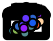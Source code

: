<?xml version="1.0"?>
<!DOCTYPE ipe SYSTEM "ipe.dtd">
<ipe version="70218">
<ipestyle name="alpha-values">
<opacity name="255" value="1"/>
</ipestyle>
<ipestyle name="paper-size">
<layout paper="1000 1000" origin="0 0" frame="1000 1000"/>
</ipestyle>
<ipestyle name="marks">
<symbol name="mark/disk(sx)" transformations="translations">
<path fill="sym-stroke">
0.6 0 0 0.6 0 0 e
</path>
</symbol>
<symbol name="mark/fdisk(sfx)" transformations="translations">
<group>
<path fill="sym-fill">
0.5 0 0 0.5 0 0 e
</path>
<path fill="sym-stroke" fillrule="eofill">
0.6 0 0 0.6 0 0 e
0.4 0 0 0.4 0 0 e
</path>
</group>
</symbol>
</ipestyle>
<page>
<layer name="alpha"/>
<path layer="alpha" stroke="0" pen="3" opacity="255" stroke-opacity="opaque">
-1.70619 1.91237 m
12.2938 1.91237 l
12.2938 9.35567 l
-1.70619 9.35567 l
-1.70619 1.91237 l
h
</path>
<path stroke="0" pen="3" opacity="255" stroke-opacity="opaque">
5.22111 12.3557 m
5.22111 12.8557 l
</path>
<path stroke="0" pen="3" opacity="255" stroke-opacity="opaque">
5.22111 12.3557 m
5.22111 12.8557 l
</path>
<path stroke="0" pen="3" opacity="255" stroke-opacity="opaque">
5.22111 12.3557 m
5.22111 12.8557 l
</path>
<path stroke="0" pen="3" opacity="255" stroke-opacity="opaque">
3.62715 9.65567 m
3.40493 9.65567 l
</path>
<path stroke="0" pen="3" opacity="255" stroke-opacity="opaque">
3.62715 9.35567 m
3.62715 9.65567 l
</path>
<path stroke="0" pen="3" opacity="255" stroke-opacity="opaque">
3.40493 9.35567 m
3.40493 9.65567 l
</path>
<path stroke="0" pen="3" opacity="255" stroke-opacity="opaque">
5.22111 12.3557 m
5.22111 12.8557 l
</path>
<path stroke="0" pen="3" opacity="255" stroke-opacity="opaque">
3.84937 9.95567 m
3.51604 9.95567 l
</path>
<path stroke="0" pen="3" opacity="255" stroke-opacity="opaque">
3.84937 9.35567 m
3.84937 9.95567 l
</path>
<path stroke="0" pen="3" opacity="255" stroke-opacity="opaque">
3.51604 9.65567 m
3.51604 9.95567 l
</path>
<path stroke="0" pen="3" opacity="255" stroke-opacity="opaque">
5.22111 12.3557 m
5.22111 12.8557 l
</path>
<path stroke="0" pen="3" opacity="255" stroke-opacity="opaque">
5.22111 12.3557 m
5.22111 12.8557 l
</path>
<path stroke="0" pen="3" opacity="255" stroke-opacity="opaque">
5.22111 12.3557 m
5.22111 12.8557 l
</path>
<path stroke="0" pen="3" opacity="255" stroke-opacity="opaque">
3.1827 9.65567 m
2.96048 9.65567 l
</path>
<path stroke="0" pen="3" opacity="255" stroke-opacity="opaque">
3.1827 9.35567 m
3.1827 9.65567 l
</path>
<path stroke="0" pen="3" opacity="255" stroke-opacity="opaque">
2.96048 9.35567 m
2.96048 9.65567 l
</path>
<path stroke="0" pen="3" opacity="255" stroke-opacity="opaque">
5.22111 12.3557 m
5.22111 12.8557 l
</path>
<path stroke="0" pen="3" opacity="255" stroke-opacity="opaque">
5.22111 12.3557 m
5.22111 12.8557 l
</path>
<path stroke="0" pen="3" opacity="255" stroke-opacity="opaque">
5.22111 12.3557 m
5.22111 12.8557 l
</path>
<path stroke="0" pen="3" opacity="255" stroke-opacity="opaque">
2.51604 9.65567 m
2.73826 9.65567 l
</path>
<path stroke="0" pen="3" opacity="255" stroke-opacity="opaque">
2.51604 9.35567 m
2.51604 9.65567 l
</path>
<path stroke="0" pen="3" opacity="255" stroke-opacity="opaque">
2.73826 9.35567 m
2.73826 9.65567 l
</path>
<path stroke="0" pen="3" opacity="255" stroke-opacity="opaque">
5.22111 12.3557 m
5.22111 12.8557 l
</path>
<path stroke="0" pen="3" opacity="255" stroke-opacity="opaque">
3.07159 9.95567 m
2.62715 9.95567 l
</path>
<path stroke="0" pen="3" opacity="255" stroke-opacity="opaque">
3.07159 9.65567 m
3.07159 9.95567 l
</path>
<path stroke="0" pen="3" opacity="255" stroke-opacity="opaque">
2.62715 9.65567 m
2.62715 9.95567 l
</path>
<path stroke="0" pen="3" opacity="255" stroke-opacity="opaque">
5.22111 12.3557 m
5.22111 12.8557 l
</path>
<path stroke="0" pen="3" opacity="255" stroke-opacity="opaque">
5.22111 12.3557 m
5.22111 12.8557 l
</path>
<path stroke="0" pen="3" opacity="255" stroke-opacity="opaque">
5.22111 12.3557 m
5.22111 12.8557 l
</path>
<path stroke="0" pen="3" opacity="255" stroke-opacity="opaque">
2.07159 9.65567 m
2.29381 9.65567 l
</path>
<path stroke="0" pen="3" opacity="255" stroke-opacity="opaque">
2.07159 9.35567 m
2.07159 9.65567 l
</path>
<path stroke="0" pen="3" opacity="255" stroke-opacity="opaque">
2.29381 9.35567 m
2.29381 9.65567 l
</path>
<path stroke="0" pen="3" opacity="255" stroke-opacity="opaque">
5.22111 12.3557 m
5.22111 12.8557 l
</path>
<path stroke="0" pen="3" opacity="255" stroke-opacity="opaque">
5.22111 12.3557 m
5.22111 12.8557 l
</path>
<path stroke="0" pen="3" opacity="255" stroke-opacity="opaque">
5.22111 12.3557 m
5.22111 12.8557 l
</path>
<path stroke="0" pen="3" opacity="255" stroke-opacity="opaque">
5.22111 12.3557 m
5.22111 12.8557 l
</path>
<path stroke="0" pen="3" opacity="255" stroke-opacity="opaque">
5.22111 12.3557 m
5.22111 12.8557 l
</path>
<path stroke="0" pen="3" opacity="255" stroke-opacity="opaque">
5.22111 12.3557 m
5.22111 12.8557 l
</path>
<path stroke="0" pen="3" opacity="255" stroke-opacity="opaque">
5.22111 12.3557 m
5.22111 12.8557 l
</path>
<path stroke="0" pen="3" opacity="255" stroke-opacity="opaque">
1.40493 9.65567 m
1.62715 9.65567 l
</path>
<path stroke="0" pen="3" opacity="255" stroke-opacity="opaque">
1.40493 9.35567 m
1.40493 9.65567 l
</path>
<path stroke="0" pen="3" opacity="255" stroke-opacity="opaque">
1.62715 9.35567 m
1.62715 9.65567 l
</path>
<path stroke="0" pen="3" opacity="255" stroke-opacity="opaque">
5.22111 12.3557 m
5.22111 12.8557 l
</path>
<path stroke="0" pen="3" opacity="255" stroke-opacity="opaque">
1.1827 9.95567 m
1.51604 9.95567 l
</path>
<path stroke="0" pen="3" opacity="255" stroke-opacity="opaque">
1.1827 9.35567 m
1.1827 9.95567 l
</path>
<path stroke="0" pen="3" opacity="255" stroke-opacity="opaque">
1.51604 9.65567 m
1.51604 9.95567 l
</path>
<path stroke="0" pen="3" opacity="255" stroke-opacity="opaque">
5.22111 12.3557 m
5.22111 12.8557 l
</path>
<path stroke="0" pen="3" opacity="255" stroke-opacity="opaque">
1.84937 10.2557 m
1.34937 10.2557 l
</path>
<path stroke="0" pen="3" opacity="255" stroke-opacity="opaque">
1.84937 9.35567 m
1.84937 10.2557 l
</path>
<path stroke="0" pen="3" opacity="255" stroke-opacity="opaque">
1.34937 9.95567 m
1.34937 10.2557 l
</path>
<path stroke="0" pen="3" opacity="255" stroke-opacity="opaque">
5.22111 12.3557 m
5.22111 12.8557 l
</path>
<path stroke="0" pen="3" opacity="255" stroke-opacity="opaque">
0.960481 10.5557 m
1.59937 10.5557 l
</path>
<path stroke="0" pen="3" opacity="255" stroke-opacity="opaque">
0.960481 9.35567 m
0.960481 10.5557 l
</path>
<path stroke="0" pen="3" opacity="255" stroke-opacity="opaque">
1.59937 10.2557 m
1.59937 10.5557 l
</path>
<path stroke="0" pen="3" opacity="255" stroke-opacity="opaque">
5.22111 12.3557 m
5.22111 12.8557 l
</path>
<path stroke="0" pen="3" opacity="255" stroke-opacity="opaque">
0.738259 10.8557 m
1.27993 10.8557 l
</path>
<path stroke="0" pen="3" opacity="255" stroke-opacity="opaque">
0.738259 9.35567 m
0.738259 10.8557 l
</path>
<path stroke="0" pen="3" opacity="255" stroke-opacity="opaque">
1.27993 10.5557 m
1.27993 10.8557 l
</path>
<path stroke="0" pen="3" opacity="255" stroke-opacity="opaque">
5.22111 12.3557 m
5.22111 12.8557 l
</path>
<path stroke="0" pen="3" opacity="255" stroke-opacity="opaque">
2.1827 11.1557 m
1.00909 11.1557 l
</path>
<path stroke="0" pen="3" opacity="255" stroke-opacity="opaque">
2.1827 9.65567 m
2.1827 11.1557 l
</path>
<path stroke="0" pen="3" opacity="255" stroke-opacity="opaque">
1.00909 10.8557 m
1.00909 11.1557 l
</path>
<path stroke="0" pen="3" opacity="255" stroke-opacity="opaque">
5.22111 12.3557 m
5.22111 12.8557 l
</path>
<path stroke="0" pen="3" opacity="255" stroke-opacity="opaque">
2.84937 11.4557 m
1.5959 11.4557 l
</path>
<path stroke="0" pen="3" opacity="255" stroke-opacity="opaque">
2.84937 9.95567 m
2.84937 11.4557 l
</path>
<path stroke="0" pen="3" opacity="255" stroke-opacity="opaque">
1.5959 11.1557 m
1.5959 11.4557 l
</path>
<path stroke="0" pen="3" opacity="255" stroke-opacity="opaque">
5.22111 12.3557 m
5.22111 12.8557 l
</path>
<path stroke="0" pen="3" opacity="255" stroke-opacity="opaque">
3.6827 11.7557 m
2.22263 11.7557 l
</path>
<path stroke="0" pen="3" opacity="255" stroke-opacity="opaque">
3.6827 9.95567 m
3.6827 11.7557 l
</path>
<path stroke="0" pen="3" opacity="255" stroke-opacity="opaque">
2.22263 11.4557 m
2.22263 11.7557 l
</path>
<path stroke="0" pen="3" opacity="255" stroke-opacity="opaque">
5.22111 12.3557 m
5.22111 12.8557 l
</path>
<path stroke="0" pen="3" opacity="255" stroke-opacity="opaque">
5.22111 12.3557 m
5.22111 12.8557 l
</path>
<path stroke="0" pen="3" opacity="255" stroke-opacity="opaque">
5.22111 12.3557 m
5.22111 12.8557 l
</path>
<path stroke="0" pen="3" opacity="255" stroke-opacity="opaque">
5.22111 12.3557 m
5.22111 12.8557 l
</path>
<path stroke="0" pen="3" opacity="255" stroke-opacity="opaque">
5.22111 12.3557 m
5.22111 12.8557 l
</path>
<path stroke="0" pen="3" opacity="255" stroke-opacity="opaque">
5.22111 12.3557 m
5.22111 12.8557 l
</path>
<path stroke="0" pen="3" opacity="255" stroke-opacity="opaque">
-1.48396 9.65567 m
-1.26174 9.65567 l
</path>
<path stroke="0" pen="3" opacity="255" stroke-opacity="opaque">
-1.48396 9.35567 m
-1.48396 9.65567 l
</path>
<path stroke="0" pen="3" opacity="255" stroke-opacity="opaque">
-1.26174 9.35567 m
-1.26174 9.65567 l
</path>
<path stroke="0" pen="3" opacity="255" stroke-opacity="opaque">
5.22111 12.3557 m
5.22111 12.8557 l
</path>
<path stroke="0" pen="3" opacity="255" stroke-opacity="opaque">
-1.03952 9.95567 m
-1.37285 9.95567 l
</path>
<path stroke="0" pen="3" opacity="255" stroke-opacity="opaque">
-1.03952 9.35567 m
-1.03952 9.95567 l
</path>
<path stroke="0" pen="3" opacity="255" stroke-opacity="opaque">
-1.37285 9.65567 m
-1.37285 9.95567 l
</path>
<path stroke="0" pen="3" opacity="255" stroke-opacity="opaque">
5.22111 12.3557 m
5.22111 12.8557 l
</path>
<path stroke="0" pen="3" opacity="255" stroke-opacity="opaque">
-1.70619 10.2557 m
-1.20619 10.2557 l
</path>
<path stroke="0" pen="3" opacity="255" stroke-opacity="opaque">
-1.70619 9.35567 m
-1.70619 10.2557 l
</path>
<path stroke="0" pen="3" opacity="255" stroke-opacity="opaque">
-1.20619 9.95567 m
-1.20619 10.2557 l
</path>
<path stroke="0" pen="3" opacity="255" stroke-opacity="opaque">
5.22111 12.3557 m
5.22111 12.8557 l
</path>
<path stroke="0" pen="3" opacity="255" stroke-opacity="opaque">
5.22111 12.3557 m
5.22111 12.8557 l
</path>
<path stroke="0" pen="3" opacity="255" stroke-opacity="opaque">
5.22111 12.3557 m
5.22111 12.8557 l
</path>
<path stroke="0" pen="3" opacity="255" stroke-opacity="opaque">
-0.817297 9.65567 m
-0.595074 9.65567 l
</path>
<path stroke="0" pen="3" opacity="255" stroke-opacity="opaque">
-0.817297 9.35567 m
-0.817297 9.65567 l
</path>
<path stroke="0" pen="3" opacity="255" stroke-opacity="opaque">
-0.595074 9.35567 m
-0.595074 9.65567 l
</path>
<path stroke="0" pen="3" opacity="255" stroke-opacity="opaque">
5.22111 12.3557 m
5.22111 12.8557 l
</path>
<path stroke="0" pen="3" opacity="255" stroke-opacity="opaque">
5.22111 12.3557 m
5.22111 12.8557 l
</path>
<path stroke="0" pen="3" opacity="255" stroke-opacity="opaque">
5.22111 12.3557 m
5.22111 12.8557 l
</path>
<path stroke="0" pen="3" opacity="255" stroke-opacity="opaque">
0.0715922 9.65567 m
0.293814 9.65567 l
</path>
<path stroke="0" pen="3" opacity="255" stroke-opacity="opaque">
0.0715922 9.35567 m
0.0715922 9.65567 l
</path>
<path stroke="0" pen="3" opacity="255" stroke-opacity="opaque">
0.293814 9.35567 m
0.293814 9.65567 l
</path>
<path stroke="0" pen="3" opacity="255" stroke-opacity="opaque">
5.22111 12.3557 m
5.22111 12.8557 l
</path>
<path stroke="0" pen="3" opacity="255" stroke-opacity="opaque">
5.22111 12.3557 m
5.22111 12.8557 l
</path>
<path stroke="0" pen="3" opacity="255" stroke-opacity="opaque">
5.22111 12.3557 m
5.22111 12.8557 l
</path>
<path stroke="0" pen="3" opacity="255" stroke-opacity="opaque">
-0.372852 9.65567 m
-0.15063 9.65567 l
</path>
<path stroke="0" pen="3" opacity="255" stroke-opacity="opaque">
-0.372852 9.35567 m
-0.372852 9.65567 l
</path>
<path stroke="0" pen="3" opacity="255" stroke-opacity="opaque">
-0.15063 9.35567 m
-0.15063 9.65567 l
</path>
<path stroke="0" pen="3" opacity="255" stroke-opacity="opaque">
5.22111 12.3557 m
5.22111 12.8557 l
</path>
<path stroke="0" pen="3" opacity="255" stroke-opacity="opaque">
0.182703 9.95567 m
-0.261741 9.95567 l
</path>
<path stroke="0" pen="3" opacity="255" stroke-opacity="opaque">
0.182703 9.65567 m
0.182703 9.95567 l
</path>
<path stroke="0" pen="3" opacity="255" stroke-opacity="opaque">
-0.261741 9.65567 m
-0.261741 9.95567 l
</path>
<path stroke="0" pen="3" opacity="255" stroke-opacity="opaque">
5.22111 12.3557 m
5.22111 12.8557 l
</path>
<path stroke="0" pen="3" opacity="255" stroke-opacity="opaque">
-0.706186 10.2557 m
-0.0395189 10.2557 l
</path>
<path stroke="0" pen="3" opacity="255" stroke-opacity="opaque">
-0.706186 9.65567 m
-0.706186 10.2557 l
</path>
<path stroke="0" pen="3" opacity="255" stroke-opacity="opaque">
-0.0395189 9.95567 m
-0.0395189 10.2557 l
</path>
<path stroke="0" pen="3" opacity="255" stroke-opacity="opaque">
5.22111 12.3557 m
5.22111 12.8557 l
</path>
<path stroke="0" pen="3" opacity="255" stroke-opacity="opaque">
-1.45619 10.5557 m
-0.372852 10.5557 l
</path>
<path stroke="0" pen="3" opacity="255" stroke-opacity="opaque">
-1.45619 10.2557 m
-1.45619 10.5557 l
</path>
<path stroke="0" pen="3" opacity="255" stroke-opacity="opaque">
-0.372852 10.2557 m
-0.372852 10.5557 l
</path>
<path stroke="0" pen="3" opacity="255" stroke-opacity="opaque">
5.22111 12.3557 m
5.22111 12.8557 l
</path>
<path stroke="0" pen="3" opacity="255" stroke-opacity="opaque">
0.516037 10.8557 m
-0.914519 10.8557 l
</path>
<path stroke="0" pen="3" opacity="255" stroke-opacity="opaque">
0.516037 9.35567 m
0.516037 10.8557 l
</path>
<path stroke="0" pen="3" opacity="255" stroke-opacity="opaque">
-0.914519 10.5557 m
-0.914519 10.8557 l
</path>
<path stroke="0" pen="3" opacity="255" stroke-opacity="opaque">
5.22111 12.3557 m
5.22111 12.8557 l
</path>
<path stroke="0" pen="3" opacity="255" stroke-opacity="opaque">
2.95267 12.0557 m
-0.199241 12.0557 l
</path>
<path stroke="0" pen="3" opacity="255" stroke-opacity="opaque">
2.95267 11.7557 m
2.95267 12.0557 l
</path>
<path stroke="0" pen="3" opacity="255" stroke-opacity="opaque">
-0.199241 10.8557 m
-0.199241 12.0557 l
</path>
<path stroke="0" pen="3" opacity="255" stroke-opacity="opaque">
5.22111 12.3557 m
5.22111 12.8557 l
</path>
<path stroke="0" pen="3" opacity="255" stroke-opacity="opaque">
5.22111 12.3557 m
5.22111 12.8557 l
</path>
<path stroke="0" pen="3" opacity="255" stroke-opacity="opaque">
5.22111 12.3557 m
5.22111 12.8557 l
</path>
<path stroke="0" pen="3" opacity="255" stroke-opacity="opaque">
10.2938 9.65567 m
10.516 9.65567 l
</path>
<path stroke="0" pen="3" opacity="255" stroke-opacity="opaque">
10.2938 9.35567 m
10.2938 9.65567 l
</path>
<path stroke="0" pen="3" opacity="255" stroke-opacity="opaque">
10.516 9.35567 m
10.516 9.65567 l
</path>
<path stroke="0" pen="3" opacity="255" stroke-opacity="opaque">
5.22111 12.3557 m
5.22111 12.8557 l
</path>
<path stroke="0" pen="3" opacity="255" stroke-opacity="opaque">
5.22111 12.3557 m
5.22111 12.8557 l
</path>
<path stroke="0" pen="3" opacity="255" stroke-opacity="opaque">
10.4049 9.95567 m
10.0716 9.95567 l
</path>
<path stroke="0" pen="3" opacity="255" stroke-opacity="opaque">
10.4049 9.65567 m
10.4049 9.95567 l
</path>
<path stroke="0" pen="3" opacity="255" stroke-opacity="opaque">
10.0716 9.35567 m
10.0716 9.95567 l
</path>
<path stroke="0" pen="3" opacity="255" stroke-opacity="opaque">
5.22111 12.3557 m
5.22111 12.8557 l
</path>
<path stroke="0" pen="3" opacity="255" stroke-opacity="opaque">
5.22111 12.3557 m
5.22111 12.8557 l
</path>
<path stroke="0" pen="3" opacity="255" stroke-opacity="opaque">
10.2383 10.2557 m
10.7383 10.2557 l
</path>
<path stroke="0" pen="3" opacity="255" stroke-opacity="opaque">
10.2383 9.95567 m
10.2383 10.2557 l
</path>
<path stroke="0" pen="3" opacity="255" stroke-opacity="opaque">
10.7383 9.35567 m
10.7383 10.2557 l
</path>
<path stroke="0" pen="3" opacity="255" stroke-opacity="opaque">
5.22111 12.3557 m
5.22111 12.8557 l
</path>
<path stroke="0" pen="3" opacity="255" stroke-opacity="opaque">
5.22111 12.3557 m
5.22111 12.8557 l
</path>
<path stroke="0" pen="3" opacity="255" stroke-opacity="opaque">
5.22111 12.3557 m
5.22111 12.8557 l
</path>
<path stroke="0" pen="3" opacity="255" stroke-opacity="opaque">
9.84937 9.65567 m
9.62715 9.65567 l
</path>
<path stroke="0" pen="3" opacity="255" stroke-opacity="opaque">
9.84937 9.35567 m
9.84937 9.65567 l
</path>
<path stroke="0" pen="3" opacity="255" stroke-opacity="opaque">
9.62715 9.35567 m
9.62715 9.65567 l
</path>
<path stroke="0" pen="3" opacity="255" stroke-opacity="opaque">
5.22111 12.3557 m
5.22111 12.8557 l
</path>
<path stroke="0" pen="3" opacity="255" stroke-opacity="opaque">
10.4883 10.5557 m
9.73826 10.5557 l
</path>
<path stroke="0" pen="3" opacity="255" stroke-opacity="opaque">
10.4883 10.2557 m
10.4883 10.5557 l
</path>
<path stroke="0" pen="3" opacity="255" stroke-opacity="opaque">
9.73826 9.65567 m
9.73826 10.5557 l
</path>
<path stroke="0" pen="3" opacity="255" stroke-opacity="opaque">
5.22111 12.3557 m
5.22111 12.8557 l
</path>
<path stroke="0" pen="3" opacity="255" stroke-opacity="opaque">
5.22111 12.3557 m
5.22111 12.8557 l
</path>
<path stroke="0" pen="3" opacity="255" stroke-opacity="opaque">
10.1133 10.8557 m
10.9605 10.8557 l
</path>
<path stroke="0" pen="3" opacity="255" stroke-opacity="opaque">
10.1133 10.5557 m
10.1133 10.8557 l
</path>
<path stroke="0" pen="3" opacity="255" stroke-opacity="opaque">
10.9605 9.35567 m
10.9605 10.8557 l
</path>
<path stroke="0" pen="3" opacity="255" stroke-opacity="opaque">
5.22111 12.3557 m
5.22111 12.8557 l
</path>
<path stroke="0" pen="3" opacity="255" stroke-opacity="opaque">
5.22111 12.3557 m
5.22111 12.8557 l
</path>
<path stroke="0" pen="3" opacity="255" stroke-opacity="opaque">
5.22111 12.3557 m
5.22111 12.8557 l
</path>
<path stroke="0" pen="3" opacity="255" stroke-opacity="opaque">
5.22111 12.3557 m
5.22111 12.8557 l
</path>
<path stroke="0" pen="3" opacity="255" stroke-opacity="opaque">
5.22111 12.3557 m
5.22111 12.8557 l
</path>
<path stroke="0" pen="3" opacity="255" stroke-opacity="opaque">
11.8494 9.65567 m
11.6271 9.65567 l
</path>
<path stroke="0" pen="3" opacity="255" stroke-opacity="opaque">
11.8494 9.35567 m
11.8494 9.65567 l
</path>
<path stroke="0" pen="3" opacity="255" stroke-opacity="opaque">
11.6271 9.35567 m
11.6271 9.65567 l
</path>
<path stroke="0" pen="3" opacity="255" stroke-opacity="opaque">
5.22111 12.3557 m
5.22111 12.8557 l
</path>
<path stroke="0" pen="3" opacity="255" stroke-opacity="opaque">
5.22111 12.3557 m
5.22111 12.8557 l
</path>
<path stroke="0" pen="3" opacity="255" stroke-opacity="opaque">
5.22111 12.3557 m
5.22111 12.8557 l
</path>
<path stroke="0" pen="3" opacity="255" stroke-opacity="opaque">
12.0716 9.65567 m
12.2938 9.65567 l
</path>
<path stroke="0" pen="3" opacity="255" stroke-opacity="opaque">
12.0716 9.35567 m
12.0716 9.65567 l
</path>
<path stroke="0" pen="3" opacity="255" stroke-opacity="opaque">
12.2938 9.35567 m
12.2938 9.65567 l
</path>
<path stroke="0" pen="3" opacity="255" stroke-opacity="opaque">
5.22111 12.3557 m
5.22111 12.8557 l
</path>
<path stroke="0" pen="3" opacity="255" stroke-opacity="opaque">
11.7383 9.95567 m
12.1827 9.95567 l
</path>
<path stroke="0" pen="3" opacity="255" stroke-opacity="opaque">
11.7383 9.65567 m
11.7383 9.95567 l
</path>
<path stroke="0" pen="3" opacity="255" stroke-opacity="opaque">
12.1827 9.65567 m
12.1827 9.95567 l
</path>
<path stroke="0" pen="3" opacity="255" stroke-opacity="opaque">
5.22111 12.3557 m
5.22111 12.8557 l
</path>
<path stroke="0" pen="3" opacity="255" stroke-opacity="opaque">
11.4049 10.2557 m
11.9605 10.2557 l
</path>
<path stroke="0" pen="3" opacity="255" stroke-opacity="opaque">
11.4049 9.35567 m
11.4049 10.2557 l
</path>
<path stroke="0" pen="3" opacity="255" stroke-opacity="opaque">
11.9605 9.95567 m
11.9605 10.2557 l
</path>
<path stroke="0" pen="3" opacity="255" stroke-opacity="opaque">
5.22111 12.3557 m
5.22111 12.8557 l
</path>
<path stroke="0" pen="3" opacity="255" stroke-opacity="opaque">
11.1827 10.5557 m
11.6827 10.5557 l
</path>
<path stroke="0" pen="3" opacity="255" stroke-opacity="opaque">
11.1827 9.35567 m
11.1827 10.5557 l
</path>
<path stroke="0" pen="3" opacity="255" stroke-opacity="opaque">
11.6827 10.2557 m
11.6827 10.5557 l
</path>
<path stroke="0" pen="3" opacity="255" stroke-opacity="opaque">
5.22111 12.3557 m
5.22111 12.8557 l
</path>
<path stroke="0" pen="3" opacity="255" stroke-opacity="opaque">
10.5369 11.1557 m
11.4327 11.1557 l
</path>
<path stroke="0" pen="3" opacity="255" stroke-opacity="opaque">
10.5369 10.8557 m
10.5369 11.1557 l
</path>
<path stroke="0" pen="3" opacity="255" stroke-opacity="opaque">
11.4327 10.5557 m
11.4327 11.1557 l
</path>
<path stroke="0" pen="3" opacity="255" stroke-opacity="opaque">
5.22111 12.3557 m
5.22111 12.8557 l
</path>
<path stroke="0" pen="3" opacity="255" stroke-opacity="opaque">
5.22111 12.3557 m
5.22111 12.8557 l
</path>
<path stroke="0" pen="3" opacity="255" stroke-opacity="opaque">
5.22111 12.3557 m
5.22111 12.8557 l
</path>
<path stroke="0" pen="3" opacity="255" stroke-opacity="opaque">
4.51604 9.65567 m
4.73826 9.65567 l
</path>
<path stroke="0" pen="3" opacity="255" stroke-opacity="opaque">
4.51604 9.35567 m
4.51604 9.65567 l
</path>
<path stroke="0" pen="3" opacity="255" stroke-opacity="opaque">
4.73826 9.35567 m
4.73826 9.65567 l
</path>
<path stroke="0" pen="3" opacity="255" stroke-opacity="opaque">
5.22111 12.3557 m
5.22111 12.8557 l
</path>
<path stroke="0" pen="3" opacity="255" stroke-opacity="opaque">
5.22111 12.3557 m
5.22111 12.8557 l
</path>
<path stroke="0" pen="3" opacity="255" stroke-opacity="opaque">
5.22111 12.3557 m
5.22111 12.8557 l
</path>
<path stroke="0" pen="3" opacity="255" stroke-opacity="opaque">
4.07159 9.65567 m
4.29381 9.65567 l
</path>
<path stroke="0" pen="3" opacity="255" stroke-opacity="opaque">
4.07159 9.35567 m
4.07159 9.65567 l
</path>
<path stroke="0" pen="3" opacity="255" stroke-opacity="opaque">
4.29381 9.35567 m
4.29381 9.65567 l
</path>
<path stroke="0" pen="3" opacity="255" stroke-opacity="opaque">
5.22111 12.3557 m
5.22111 12.8557 l
</path>
<path stroke="0" pen="3" opacity="255" stroke-opacity="opaque">
4.62715 9.95567 m
4.1827 9.95567 l
</path>
<path stroke="0" pen="3" opacity="255" stroke-opacity="opaque">
4.62715 9.65567 m
4.62715 9.95567 l
</path>
<path stroke="0" pen="3" opacity="255" stroke-opacity="opaque">
4.1827 9.65567 m
4.1827 9.95567 l
</path>
<path stroke="0" pen="3" opacity="255" stroke-opacity="opaque">
5.22111 12.3557 m
5.22111 12.8557 l
</path>
<path stroke="0" pen="3" opacity="255" stroke-opacity="opaque">
5.22111 12.3557 m
5.22111 12.8557 l
</path>
<path stroke="0" pen="3" opacity="255" stroke-opacity="opaque">
5.22111 12.3557 m
5.22111 12.8557 l
</path>
<path stroke="0" pen="3" opacity="255" stroke-opacity="opaque">
5.22111 12.3557 m
5.22111 12.8557 l
</path>
<path stroke="0" pen="3" opacity="255" stroke-opacity="opaque">
5.40493 9.65567 m
5.62715 9.65567 l
</path>
<path stroke="0" pen="3" opacity="255" stroke-opacity="opaque">
5.40493 9.35567 m
5.40493 9.65567 l
</path>
<path stroke="0" pen="3" opacity="255" stroke-opacity="opaque">
5.62715 9.35567 m
5.62715 9.65567 l
</path>
<path stroke="0" pen="3" opacity="255" stroke-opacity="opaque">
5.22111 12.3557 m
5.22111 12.8557 l
</path>
<path stroke="0" pen="3" opacity="255" stroke-opacity="opaque">
5.1827 9.95567 m
5.51604 9.95567 l
</path>
<path stroke="0" pen="3" opacity="255" stroke-opacity="opaque">
5.1827 9.35567 m
5.1827 9.95567 l
</path>
<path stroke="0" pen="3" opacity="255" stroke-opacity="opaque">
5.51604 9.65567 m
5.51604 9.95567 l
</path>
<path stroke="0" pen="3" opacity="255" stroke-opacity="opaque">
5.22111 12.3557 m
5.22111 12.8557 l
</path>
<path stroke="0" pen="3" opacity="255" stroke-opacity="opaque">
5.22111 12.3557 m
5.22111 12.8557 l
</path>
<path stroke="0" pen="3" opacity="255" stroke-opacity="opaque">
5.34937 10.2557 m
4.96048 10.2557 l
</path>
<path stroke="0" pen="3" opacity="255" stroke-opacity="opaque">
5.34937 9.95567 m
5.34937 10.2557 l
</path>
<path stroke="0" pen="3" opacity="255" stroke-opacity="opaque">
4.96048 9.35567 m
4.96048 10.2557 l
</path>
<path stroke="0" pen="3" opacity="255" stroke-opacity="opaque">
5.22111 12.3557 m
5.22111 12.8557 l
</path>
<path stroke="0" pen="3" opacity="255" stroke-opacity="opaque">
5.22111 12.3557 m
5.22111 12.8557 l
</path>
<path stroke="0" pen="3" opacity="255" stroke-opacity="opaque">
5.22111 12.3557 m
5.22111 12.8557 l
</path>
<path stroke="0" pen="3" opacity="255" stroke-opacity="opaque">
5.84937 9.65567 m
6.07159 9.65567 l
</path>
<path stroke="0" pen="3" opacity="255" stroke-opacity="opaque">
5.84937 9.35567 m
5.84937 9.65567 l
</path>
<path stroke="0" pen="3" opacity="255" stroke-opacity="opaque">
6.07159 9.35567 m
6.07159 9.65567 l
</path>
<path stroke="0" pen="3" opacity="255" stroke-opacity="opaque">
5.22111 12.3557 m
5.22111 12.8557 l
</path>
<path stroke="0" pen="3" opacity="255" stroke-opacity="opaque">
5.15493 10.5557 m
5.96048 10.5557 l
</path>
<path stroke="0" pen="3" opacity="255" stroke-opacity="opaque">
5.15493 10.2557 m
5.15493 10.5557 l
</path>
<path stroke="0" pen="3" opacity="255" stroke-opacity="opaque">
5.96048 9.65567 m
5.96048 10.5557 l
</path>
<path stroke="0" pen="3" opacity="255" stroke-opacity="opaque">
5.22111 12.3557 m
5.22111 12.8557 l
</path>
<path stroke="0" pen="3" opacity="255" stroke-opacity="opaque">
5.22111 12.3557 m
5.22111 12.8557 l
</path>
<path stroke="0" pen="3" opacity="255" stroke-opacity="opaque">
5.22111 12.3557 m
5.22111 12.8557 l
</path>
<path stroke="0" pen="3" opacity="255" stroke-opacity="opaque">
7.84937 9.65567 m
7.62715 9.65567 l
</path>
<path stroke="0" pen="3" opacity="255" stroke-opacity="opaque">
7.84937 9.35567 m
7.84937 9.65567 l
</path>
<path stroke="0" pen="3" opacity="255" stroke-opacity="opaque">
7.62715 9.35567 m
7.62715 9.65567 l
</path>
<path stroke="0" pen="3" opacity="255" stroke-opacity="opaque">
5.22111 12.3557 m
5.22111 12.8557 l
</path>
<path stroke="0" pen="3" opacity="255" stroke-opacity="opaque">
5.22111 12.3557 m
5.22111 12.8557 l
</path>
<path stroke="0" pen="3" opacity="255" stroke-opacity="opaque">
7.73826 9.95567 m
7.40493 9.95567 l
</path>
<path stroke="0" pen="3" opacity="255" stroke-opacity="opaque">
7.73826 9.65567 m
7.73826 9.95567 l
</path>
<path stroke="0" pen="3" opacity="255" stroke-opacity="opaque">
7.40493 9.35567 m
7.40493 9.95567 l
</path>
<path stroke="0" pen="3" opacity="255" stroke-opacity="opaque">
5.22111 12.3557 m
5.22111 12.8557 l
</path>
<path stroke="0" pen="3" opacity="255" stroke-opacity="opaque">
5.22111 12.3557 m
5.22111 12.8557 l
</path>
<path stroke="0" pen="3" opacity="255" stroke-opacity="opaque">
7.57159 10.2557 m
7.1827 10.2557 l
</path>
<path stroke="0" pen="3" opacity="255" stroke-opacity="opaque">
7.57159 9.95567 m
7.57159 10.2557 l
</path>
<path stroke="0" pen="3" opacity="255" stroke-opacity="opaque">
7.1827 9.35567 m
7.1827 10.2557 l
</path>
<path stroke="0" pen="3" opacity="255" stroke-opacity="opaque">
5.22111 12.3557 m
5.22111 12.8557 l
</path>
<path stroke="0" pen="3" opacity="255" stroke-opacity="opaque">
5.22111 12.3557 m
5.22111 12.8557 l
</path>
<path stroke="0" pen="3" opacity="255" stroke-opacity="opaque">
5.22111 12.3557 m
5.22111 12.8557 l
</path>
<path stroke="0" pen="3" opacity="255" stroke-opacity="opaque">
5.22111 12.3557 m
5.22111 12.8557 l
</path>
<path stroke="0" pen="3" opacity="255" stroke-opacity="opaque">
6.73826 9.65567 m
6.51604 9.65567 l
</path>
<path stroke="0" pen="3" opacity="255" stroke-opacity="opaque">
6.73826 9.35567 m
6.73826 9.65567 l
</path>
<path stroke="0" pen="3" opacity="255" stroke-opacity="opaque">
6.51604 9.35567 m
6.51604 9.65567 l
</path>
<path stroke="0" pen="3" opacity="255" stroke-opacity="opaque">
5.22111 12.3557 m
5.22111 12.8557 l
</path>
<path stroke="0" pen="3" opacity="255" stroke-opacity="opaque">
5.22111 12.3557 m
5.22111 12.8557 l
</path>
<path stroke="0" pen="3" opacity="255" stroke-opacity="opaque">
6.62715 9.95567 m
6.96048 9.95567 l
</path>
<path stroke="0" pen="3" opacity="255" stroke-opacity="opaque">
6.62715 9.65567 m
6.62715 9.95567 l
</path>
<path stroke="0" pen="3" opacity="255" stroke-opacity="opaque">
6.96048 9.35567 m
6.96048 9.95567 l
</path>
<path stroke="0" pen="3" opacity="255" stroke-opacity="opaque">
5.22111 12.3557 m
5.22111 12.8557 l
</path>
<path stroke="0" pen="3" opacity="255" stroke-opacity="opaque">
6.29381 10.2557 m
6.79381 10.2557 l
</path>
<path stroke="0" pen="3" opacity="255" stroke-opacity="opaque">
6.29381 9.35567 m
6.29381 10.2557 l
</path>
<path stroke="0" pen="3" opacity="255" stroke-opacity="opaque">
6.79381 9.95567 m
6.79381 10.2557 l
</path>
<path stroke="0" pen="3" opacity="255" stroke-opacity="opaque">
5.22111 12.3557 m
5.22111 12.8557 l
</path>
<path stroke="0" pen="3" opacity="255" stroke-opacity="opaque">
7.37715 10.5557 m
6.54381 10.5557 l
</path>
<path stroke="0" pen="3" opacity="255" stroke-opacity="opaque">
7.37715 10.2557 m
7.37715 10.5557 l
</path>
<path stroke="0" pen="3" opacity="255" stroke-opacity="opaque">
6.54381 10.2557 m
6.54381 10.5557 l
</path>
<path stroke="0" pen="3" opacity="255" stroke-opacity="opaque">
5.22111 12.3557 m
5.22111 12.8557 l
</path>
<path stroke="0" pen="3" opacity="255" stroke-opacity="opaque">
5.5577 10.8557 m
6.96048 10.8557 l
</path>
<path stroke="0" pen="3" opacity="255" stroke-opacity="opaque">
5.5577 10.5557 m
5.5577 10.8557 l
</path>
<path stroke="0" pen="3" opacity="255" stroke-opacity="opaque">
6.96048 10.5557 m
6.96048 10.8557 l
</path>
<path stroke="0" pen="3" opacity="255" stroke-opacity="opaque">
5.22111 12.3557 m
5.22111 12.8557 l
</path>
<path stroke="0" pen="3" opacity="255" stroke-opacity="opaque">
4.40493 11.1557 m
6.25909 11.1557 l
</path>
<path stroke="0" pen="3" opacity="255" stroke-opacity="opaque">
4.40493 9.95567 m
4.40493 11.1557 l
</path>
<path stroke="0" pen="3" opacity="255" stroke-opacity="opaque">
6.25909 10.8557 m
6.25909 11.1557 l
</path>
<path stroke="0" pen="3" opacity="255" stroke-opacity="opaque">
5.22111 12.3557 m
5.22111 12.8557 l
</path>
<path stroke="0" pen="3" opacity="255" stroke-opacity="opaque">
5.22111 12.3557 m
5.22111 12.8557 l
</path>
<path stroke="0" pen="3" opacity="255" stroke-opacity="opaque">
5.22111 12.3557 m
5.22111 12.8557 l
</path>
<path stroke="0" pen="3" opacity="255" stroke-opacity="opaque">
8.51604 9.65567 m
8.73826 9.65567 l
</path>
<path stroke="0" pen="3" opacity="255" stroke-opacity="opaque">
8.51604 9.35567 m
8.51604 9.65567 l
</path>
<path stroke="0" pen="3" opacity="255" stroke-opacity="opaque">
8.73826 9.35567 m
8.73826 9.65567 l
</path>
<path stroke="0" pen="3" opacity="255" stroke-opacity="opaque">
5.22111 12.3557 m
5.22111 12.8557 l
</path>
<path stroke="0" pen="3" opacity="255" stroke-opacity="opaque">
5.22111 12.3557 m
5.22111 12.8557 l
</path>
<path stroke="0" pen="3" opacity="255" stroke-opacity="opaque">
5.22111 12.3557 m
5.22111 12.8557 l
</path>
<path stroke="0" pen="3" opacity="255" stroke-opacity="opaque">
9.1827 9.65567 m
8.96048 9.65567 l
</path>
<path stroke="0" pen="3" opacity="255" stroke-opacity="opaque">
9.1827 9.35567 m
9.1827 9.65567 l
</path>
<path stroke="0" pen="3" opacity="255" stroke-opacity="opaque">
8.96048 9.35567 m
8.96048 9.65567 l
</path>
<path stroke="0" pen="3" opacity="255" stroke-opacity="opaque">
5.22111 12.3557 m
5.22111 12.8557 l
</path>
<path stroke="0" pen="3" opacity="255" stroke-opacity="opaque">
8.62715 9.95567 m
9.07159 9.95567 l
</path>
<path stroke="0" pen="3" opacity="255" stroke-opacity="opaque">
8.62715 9.65567 m
8.62715 9.95567 l
</path>
<path stroke="0" pen="3" opacity="255" stroke-opacity="opaque">
9.07159 9.65567 m
9.07159 9.95567 l
</path>
<path stroke="0" pen="3" opacity="255" stroke-opacity="opaque">
5.22111 12.3557 m
5.22111 12.8557 l
</path>
<path stroke="0" pen="3" opacity="255" stroke-opacity="opaque">
5.22111 12.3557 m
5.22111 12.8557 l
</path>
<path stroke="0" pen="3" opacity="255" stroke-opacity="opaque">
5.22111 12.3557 m
5.22111 12.8557 l
</path>
<path stroke="0" pen="3" opacity="255" stroke-opacity="opaque">
8.29381 9.65567 m
8.07159 9.65567 l
</path>
<path stroke="0" pen="3" opacity="255" stroke-opacity="opaque">
8.29381 9.35567 m
8.29381 9.65567 l
</path>
<path stroke="0" pen="3" opacity="255" stroke-opacity="opaque">
8.07159 9.35567 m
8.07159 9.65567 l
</path>
<path stroke="0" pen="3" opacity="255" stroke-opacity="opaque">
5.22111 12.3557 m
5.22111 12.8557 l
</path>
<path stroke="0" pen="3" opacity="255" stroke-opacity="opaque">
8.84937 10.2557 m
8.1827 10.2557 l
</path>
<path stroke="0" pen="3" opacity="255" stroke-opacity="opaque">
8.84937 9.95567 m
8.84937 10.2557 l
</path>
<path stroke="0" pen="3" opacity="255" stroke-opacity="opaque">
8.1827 9.65567 m
8.1827 10.2557 l
</path>
<path stroke="0" pen="3" opacity="255" stroke-opacity="opaque">
5.22111 12.3557 m
5.22111 12.8557 l
</path>
<path stroke="0" pen="3" opacity="255" stroke-opacity="opaque">
5.22111 12.3557 m
5.22111 12.8557 l
</path>
<path stroke="0" pen="3" opacity="255" stroke-opacity="opaque">
8.51604 10.5557 m
9.40493 10.5557 l
</path>
<path stroke="0" pen="3" opacity="255" stroke-opacity="opaque">
8.51604 10.2557 m
8.51604 10.5557 l
</path>
<path stroke="0" pen="3" opacity="255" stroke-opacity="opaque">
9.40493 9.35567 m
9.40493 10.5557 l
</path>
<path stroke="0" pen="3" opacity="255" stroke-opacity="opaque">
5.22111 12.3557 m
5.22111 12.8557 l
</path>
<path stroke="0" pen="3" opacity="255" stroke-opacity="opaque">
5.33201 11.4557 m
8.96048 11.4557 l
</path>
<path stroke="0" pen="3" opacity="255" stroke-opacity="opaque">
5.33201 11.1557 m
5.33201 11.4557 l
</path>
<path stroke="0" pen="3" opacity="255" stroke-opacity="opaque">
8.96048 10.5557 m
8.96048 11.4557 l
</path>
<path stroke="0" pen="3" opacity="255" stroke-opacity="opaque">
5.22111 12.3557 m
5.22111 12.8557 l
</path>
<path stroke="0" pen="3" opacity="255" stroke-opacity="opaque">
10.9848 11.7557 m
7.14624 11.7557 l
</path>
<path stroke="0" pen="3" opacity="255" stroke-opacity="opaque">
10.9848 11.1557 m
10.9848 11.7557 l
</path>
<path stroke="0" pen="3" opacity="255" stroke-opacity="opaque">
7.14624 11.4557 m
7.14624 11.7557 l
</path>
<path stroke="0" pen="3" opacity="255" stroke-opacity="opaque">
5.22111 12.3557 m
5.22111 12.8557 l
</path>
<path stroke="0" pen="3" opacity="255" stroke-opacity="opaque">
1.37671 12.3557 m
9.06552 12.3557 l
</path>
<path stroke="0" pen="3" opacity="255" stroke-opacity="opaque">
1.37671 12.0557 m
1.37671 12.3557 l
</path>
<path stroke="0" pen="3" opacity="255" stroke-opacity="opaque">
9.06552 11.7557 m
9.06552 12.3557 l
</path>
<path stroke="0" pen="3" opacity="255" stroke-opacity="opaque">
5.22111 12.3557 m
5.22111 12.8557 l
</path>
<use name="mark/fdisk(sfx)" pos="3.84937 9.35567" size="normal" fill="1 0.576 0.705"/>
<use name="mark/fdisk(sfx)" pos="3.62715 9.35567" size="normal" fill="1 0.588 0.682"/>
<use name="mark/fdisk(sfx)" pos="3.40493 9.35567" size="normal" fill="1 0.592 0.67"/>
<use name="mark/fdisk(sfx)" pos="3.51604 9.65567" size="normal" fill="0"/>
<use name="mark/fdisk(sfx)" pos="3.6827 9.95567" size="normal" fill="0"/>
<use name="mark/fdisk(sfx)" pos="3.1827 9.35567" size="normal" fill="1 0.823 0.631"/>
<use name="mark/fdisk(sfx)" pos="2.96048 9.35567" size="normal" fill="1 0.827 0.635"/>
<use name="mark/fdisk(sfx)" pos="3.07159 9.65567" size="normal" fill="0"/>
<use name="mark/fdisk(sfx)" pos="2.51604 9.35567" size="normal" fill="1 0.843 0.639"/>
<use name="mark/fdisk(sfx)" pos="2.73826 9.35567" size="normal" fill="1 0.85 0.639"/>
<use name="mark/fdisk(sfx)" pos="2.62715 9.65567" size="normal" fill="0"/>
<use name="mark/fdisk(sfx)" pos="2.84937 9.95567" size="normal" fill="0"/>
<use name="mark/fdisk(sfx)" pos="2.07159 9.35567" size="normal" fill="1 0.941 0.647"/>
<use name="mark/fdisk(sfx)" pos="2.29381 9.35567" size="normal" fill="1 0.949 0.639"/>
<use name="mark/fdisk(sfx)" pos="2.1827 9.65567" size="normal" fill="0"/>
<use name="mark/fdisk(sfx)" pos="0.738259 9.35567" size="normal" fill="0.945 1 0.003"/>
<use name="mark/fdisk(sfx)" pos="0.960481 9.35567" size="normal" fill="0.827 1 0.011"/>
<use name="mark/fdisk(sfx)" pos="1.84937 9.35567" size="normal" fill="0.733 0.996 0.015"/>
<use name="mark/fdisk(sfx)" pos="1.1827 9.35567" size="normal" fill="0.65 0.996 0.015"/>
<use name="mark/fdisk(sfx)" pos="1.40493 9.35567" size="normal" fill="0.588 1 0.011"/>
<use name="mark/fdisk(sfx)" pos="1.62715 9.35567" size="normal" fill="0.552 1 0.007"/>
<use name="mark/fdisk(sfx)" pos="1.51604 9.65567" size="normal" fill="0"/>
<use name="mark/fdisk(sfx)" pos="1.34937 9.95567" size="normal" fill="0"/>
<use name="mark/fdisk(sfx)" pos="1.59937 10.2557" size="normal" fill="0"/>
<use name="mark/fdisk(sfx)" pos="1.27993 10.5557" size="normal" fill="0"/>
<use name="mark/fdisk(sfx)" pos="1.00909 10.8557" size="normal" fill="0"/>
<use name="mark/fdisk(sfx)" pos="1.5959 11.1557" size="normal" fill="0"/>
<use name="mark/fdisk(sfx)" pos="2.22263 11.4557" size="normal" fill="0"/>
<use name="mark/fdisk(sfx)" pos="2.95267 11.7557" size="normal" fill="0"/>
<use name="mark/fdisk(sfx)" pos="0.516037 9.35567" size="normal" fill="0.305 0.827 0.764"/>
<use name="mark/fdisk(sfx)" pos="-1.70619 9.35567" size="normal" fill="0.321 0.772 0.784"/>
<use name="mark/fdisk(sfx)" pos="-1.03952 9.35567" size="normal" fill="0.313 0.756 0.792"/>
<use name="mark/fdisk(sfx)" pos="-1.48396 9.35567" size="normal" fill="0.305 0.749 0.796"/>
<use name="mark/fdisk(sfx)" pos="-1.26174 9.35567" size="normal" fill="0.301 0.745 0.8"/>
<use name="mark/fdisk(sfx)" pos="-1.37285 9.65567" size="normal" fill="0"/>
<use name="mark/fdisk(sfx)" pos="-1.20619 9.95567" size="normal" fill="0"/>
<use name="mark/fdisk(sfx)" pos="-1.45619 10.2557" size="normal" fill="0"/>
<use name="mark/fdisk(sfx)" pos="-0.817297 9.35567" size="normal" fill="0.282 0.721 0.811"/>
<use name="mark/fdisk(sfx)" pos="-0.595074 9.35567" size="normal" fill="0.278 0.713 0.811"/>
<use name="mark/fdisk(sfx)" pos="-0.706186 9.65567" size="normal" fill="0"/>
<use name="mark/fdisk(sfx)" pos="0.0715922 9.35567" size="normal" fill="0.266 0.701 0.823"/>
<use name="mark/fdisk(sfx)" pos="0.293814 9.35567" size="normal" fill="0.262 0.694 0.827"/>
<use name="mark/fdisk(sfx)" pos="0.182703 9.65567" size="normal" fill="0"/>
<use name="mark/fdisk(sfx)" pos="-0.372852 9.35567" size="normal" fill="0.25 0.686 0.835"/>
<use name="mark/fdisk(sfx)" pos="-0.15063 9.35567" size="normal" fill="0.247 0.682 0.843"/>
<use name="mark/fdisk(sfx)" pos="-0.261741 9.65567" size="normal" fill="0"/>
<use name="mark/fdisk(sfx)" pos="-0.0395189 9.95567" size="normal" fill="0"/>
<use name="mark/fdisk(sfx)" pos="-0.372852 10.2557" size="normal" fill="0"/>
<use name="mark/fdisk(sfx)" pos="-0.914519 10.5557" size="normal" fill="0"/>
<use name="mark/fdisk(sfx)" pos="-0.199241 10.8557" size="normal" fill="0"/>
<use name="mark/fdisk(sfx)" pos="1.37671 12.0557" size="normal" fill="0"/>
<use name="mark/fdisk(sfx)" pos="10.2938 9.35567" size="normal" fill="1 0.349 1"/>
<use name="mark/fdisk(sfx)" pos="10.516 9.35567" size="normal" fill="1 0.36 0.996"/>
<use name="mark/fdisk(sfx)" pos="10.4049 9.65567" size="normal" fill="0"/>
<use name="mark/fdisk(sfx)" pos="10.0716 9.35567" size="normal" fill="1 0.38 0.972"/>
<use name="mark/fdisk(sfx)" pos="10.2383 9.95567" size="normal" fill="0"/>
<use name="mark/fdisk(sfx)" pos="10.7383 9.35567" size="normal" fill="1 0.407 0.937"/>
<use name="mark/fdisk(sfx)" pos="10.4883 10.2557" size="normal" fill="0"/>
<use name="mark/fdisk(sfx)" pos="9.84937 9.35567" size="normal" fill="1 0.439 0.898"/>
<use name="mark/fdisk(sfx)" pos="9.62715 9.35567" size="normal" fill="1 0.447 0.886"/>
<use name="mark/fdisk(sfx)" pos="9.73826 9.65567" size="normal" fill="0"/>
<use name="mark/fdisk(sfx)" pos="10.1133 10.5557" size="normal" fill="0"/>
<use name="mark/fdisk(sfx)" pos="10.9605 9.35567" size="normal" fill="1 0.498 0.823"/>
<use name="mark/fdisk(sfx)" pos="10.5369 10.8557" size="normal" fill="0"/>
<use name="mark/fdisk(sfx)" pos="11.1827 9.35567" size="normal" fill="1 0.564 0.729"/>
<use name="mark/fdisk(sfx)" pos="11.4049 9.35567" size="normal" fill="1 0.207 0.392"/>
<use name="mark/fdisk(sfx)" pos="11.8494 9.35567" size="normal" fill="1 0.227 0.278"/>
<use name="mark/fdisk(sfx)" pos="11.6271 9.35567" size="normal" fill="1 0.243 0.227"/>
<use name="mark/fdisk(sfx)" pos="11.7383 9.65567" size="normal" fill="0"/>
<use name="mark/fdisk(sfx)" pos="12.0716 9.35567" size="normal" fill="1 0.317 0.188"/>
<use name="mark/fdisk(sfx)" pos="12.2938 9.35567" size="normal" fill="1 0.341 0.164"/>
<use name="mark/fdisk(sfx)" pos="12.1827 9.65567" size="normal" fill="0"/>
<use name="mark/fdisk(sfx)" pos="11.9605 9.95567" size="normal" fill="0"/>
<use name="mark/fdisk(sfx)" pos="11.6827 10.2557" size="normal" fill="0"/>
<use name="mark/fdisk(sfx)" pos="11.4327 10.5557" size="normal" fill="0"/>
<use name="mark/fdisk(sfx)" pos="10.9848 11.1557" size="normal" fill="0"/>
<use name="mark/fdisk(sfx)" pos="4.51604 9.35567" size="normal" fill="0.576 0.713 0.329"/>
<use name="mark/fdisk(sfx)" pos="4.73826 9.35567" size="normal" fill="0.56 0.713 0.329"/>
<use name="mark/fdisk(sfx)" pos="4.62715 9.65567" size="normal" fill="0"/>
<use name="mark/fdisk(sfx)" pos="4.07159 9.35567" size="normal" fill="0.533 0.709 0.325"/>
<use name="mark/fdisk(sfx)" pos="4.29381 9.35567" size="normal" fill="0.517 0.709 0.321"/>
<use name="mark/fdisk(sfx)" pos="4.1827 9.65567" size="normal" fill="0"/>
<use name="mark/fdisk(sfx)" pos="4.40493 9.95567" size="normal" fill="0"/>
<use name="mark/fdisk(sfx)" pos="5.1827 9.35567" size="normal" fill="0.325 0.666 0.482"/>
<use name="mark/fdisk(sfx)" pos="5.40493 9.35567" size="normal" fill="0.325 0.658 0.498"/>
<use name="mark/fdisk(sfx)" pos="5.62715 9.35567" size="normal" fill="0.329 0.654 0.505"/>
<use name="mark/fdisk(sfx)" pos="5.51604 9.65567" size="normal" fill="0"/>
<use name="mark/fdisk(sfx)" pos="5.34937 9.95567" size="normal" fill="0"/>
<use name="mark/fdisk(sfx)" pos="4.96048 9.35567" size="normal" fill="0.329 0.643 0.521"/>
<use name="mark/fdisk(sfx)" pos="5.15493 10.2557" size="normal" fill="0"/>
<use name="mark/fdisk(sfx)" pos="5.84937 9.35567" size="normal" fill="0.333 0.627 0.537"/>
<use name="mark/fdisk(sfx)" pos="6.07159 9.35567" size="normal" fill="0.333 0.623 0.537"/>
<use name="mark/fdisk(sfx)" pos="5.96048 9.65567" size="normal" fill="0"/>
<use name="mark/fdisk(sfx)" pos="5.5577 10.5557" size="normal" fill="0"/>
<use name="mark/fdisk(sfx)" pos="7.84937 9.35567" size="normal" fill="0.337 0.592 0.552"/>
<use name="mark/fdisk(sfx)" pos="7.62715 9.35567" size="normal" fill="0.337 0.588 0.556"/>
<use name="mark/fdisk(sfx)" pos="7.73826 9.65567" size="normal" fill="0"/>
<use name="mark/fdisk(sfx)" pos="7.40493 9.35567" size="normal" fill="0.337 0.58 0.556"/>
<use name="mark/fdisk(sfx)" pos="7.57159 9.95567" size="normal" fill="0"/>
<use name="mark/fdisk(sfx)" pos="7.1827 9.35567" size="normal" fill="0.337 0.568 0.56"/>
<use name="mark/fdisk(sfx)" pos="7.37715 10.2557" size="normal" fill="0"/>
<use name="mark/fdisk(sfx)" pos="6.29381 9.35567" size="normal" fill="0.333 0.556 0.56"/>
<use name="mark/fdisk(sfx)" pos="6.73826 9.35567" size="normal" fill="0.329 0.545 0.564"/>
<use name="mark/fdisk(sfx)" pos="6.51604 9.35567" size="normal" fill="0.325 0.545 0.564"/>
<use name="mark/fdisk(sfx)" pos="6.62715 9.65567" size="normal" fill="0"/>
<use name="mark/fdisk(sfx)" pos="6.96048 9.35567" size="normal" fill="0.321 0.537 0.564"/>
<use name="mark/fdisk(sfx)" pos="6.79381 9.95567" size="normal" fill="0"/>
<use name="mark/fdisk(sfx)" pos="6.54381 10.2557" size="normal" fill="0"/>
<use name="mark/fdisk(sfx)" pos="6.96048 10.5557" size="normal" fill="0"/>
<use name="mark/fdisk(sfx)" pos="6.25909 10.8557" size="normal" fill="0"/>
<use name="mark/fdisk(sfx)" pos="5.33201 11.1557" size="normal" fill="0"/>
<use name="mark/fdisk(sfx)" pos="8.51604 9.35567" size="normal" fill="0.203 0.411 0.768"/>
<use name="mark/fdisk(sfx)" pos="8.73826 9.35567" size="normal" fill="0.184 0.4 0.807"/>
<use name="mark/fdisk(sfx)" pos="8.62715 9.65567" size="normal" fill="0"/>
<use name="mark/fdisk(sfx)" pos="9.1827 9.35567" size="normal" fill="0.09 0.36 0.945"/>
<use name="mark/fdisk(sfx)" pos="8.96048 9.35567" size="normal" fill="0.09 0.329 1"/>
<use name="mark/fdisk(sfx)" pos="9.07159 9.65567" size="normal" fill="0"/>
<use name="mark/fdisk(sfx)" pos="8.84937 9.95567" size="normal" fill="0"/>
<use name="mark/fdisk(sfx)" pos="8.29381 9.35567" size="normal" fill="0.333 0.235 1"/>
<use name="mark/fdisk(sfx)" pos="8.07159 9.35567" size="normal" fill="0.396 0.219 1"/>
<use name="mark/fdisk(sfx)" pos="8.1827 9.65567" size="normal" fill="0"/>
<use name="mark/fdisk(sfx)" pos="8.51604 10.2557" size="normal" fill="0"/>
<use name="mark/fdisk(sfx)" pos="9.40493 9.35567" size="normal" fill="0.584 0.125 1"/>
<use name="mark/fdisk(sfx)" pos="8.96048 10.5557" size="normal" fill="0"/>
<use name="mark/fdisk(sfx)" pos="7.14624 11.4557" size="normal" fill="0"/>
<use name="mark/fdisk(sfx)" pos="9.06552 11.7557" size="normal" fill="0"/>
<use name="mark/fdisk(sfx)" pos="5.22111 12.3557" size="normal" fill="0"/>
<use name="mark/fdisk(sfx)" pos="4.63402 6.52062" size="normal" fill="1 0.576 0.705"/>
<use name="mark/fdisk(sfx)" pos="7.5567 6.80155" size="normal" fill="1 0.588 0.682"/>
<use name="mark/fdisk(sfx)" pos="2.0567 5.35309" size="normal" fill="1 0.592 0.67"/>
<use name="mark/fdisk(sfx)" pos="10.2938 7.09278" size="normal" fill="1 0.823 0.631"/>
<use name="mark/fdisk(sfx)" pos="3.83763 4.44845" size="normal" fill="1 0.827 0.635"/>
<use name="mark/fdisk(sfx)" pos="0.293814 3.67268" size="normal" fill="1 0.843 0.639"/>
<use name="mark/fdisk(sfx)" pos="2.65979 4.51546" size="normal" fill="1 0.85 0.639"/>
<use name="mark/fdisk(sfx)" pos="2.13144 4.46392" size="normal" fill="1 0.941 0.647"/>
<use name="mark/fdisk(sfx)" pos="7.0799 5.22423" size="normal" fill="1 0.949 0.639"/>
<use name="mark/fdisk(sfx)" pos="0.407216 3.6701" size="normal" fill="0.945 1 0.003"/>
<use name="mark/fdisk(sfx)" pos="2.27577 4.27835" size="normal" fill="0.827 1 0.011"/>
<use name="mark/fdisk(sfx)" pos="6.67268 4.92268" size="normal" fill="0.733 0.996 0.015"/>
<use name="mark/fdisk(sfx)" pos="1.75515 3.5" size="normal" fill="0.65 0.996 0.015"/>
<use name="mark/fdisk(sfx)" pos="1.67526 3.58247" size="normal" fill="0.588 1 0.011"/>
<use name="mark/fdisk(sfx)" pos="2.27835 5.4201" size="normal" fill="0.552 1 0.007"/>
<use name="mark/fdisk(sfx)" pos="1.27062 3.85567" size="normal" fill="0.321 0.772 0.784"/>
<use name="mark/fdisk(sfx)" pos="5.37113 3.77062" size="normal" fill="0.313 0.756 0.792"/>
<use name="mark/fdisk(sfx)" pos="0.381443 3.79124" size="normal" fill="0.305 0.749 0.796"/>
<use name="mark/fdisk(sfx)" pos="2.00515 5.42526" size="normal" fill="0.301 0.745 0.8"/>
<use name="mark/fdisk(sfx)" pos="1.89175 5.46134" size="normal" fill="0.282 0.721 0.811"/>
<use name="mark/fdisk(sfx)" pos="1.98969 5.5567" size="normal" fill="0.278 0.713 0.811"/>
<use name="mark/fdisk(sfx)" pos="4.55928 5.68557" size="normal" fill="0.266 0.701 0.823"/>
<use name="mark/fdisk(sfx)" pos="7.41237 6.86082" size="normal" fill="0.262 0.694 0.827"/>
<use name="mark/fdisk(sfx)" pos="1.71134 3.6701" size="normal" fill="0.25 0.686 0.835"/>
<use name="mark/fdisk(sfx)" pos="7.12887 5.50515" size="normal" fill="0.247 0.682 0.843"/>
<use name="mark/fdisk(sfx)" pos="3.85052 5.76289" size="normal" fill="0.305 0.827 0.764"/>
<use name="mark/fdisk(sfx)" pos="2.34536 5.50258" size="normal" fill="1 0.349 1"/>
<use name="mark/fdisk(sfx)" pos="2.08505 4.06959" size="normal" fill="1 0.36 0.996"/>
<use name="mark/fdisk(sfx)" pos="4.35309 6.19072" size="normal" fill="1 0.38 0.972"/>
<use name="mark/fdisk(sfx)" pos="6.89948 5.09794" size="normal" fill="1 0.407 0.937"/>
<use name="mark/fdisk(sfx)" pos="4.63918 5.79124" size="normal" fill="1 0.439 0.898"/>
<use name="mark/fdisk(sfx)" pos="4.66753 8.26031" size="normal" fill="1 0.447 0.886"/>
<use name="mark/fdisk(sfx)" pos="8.59536 6.12629" size="normal" fill="1 0.498 0.823"/>
<use name="mark/fdisk(sfx)" pos="4.01804 6.43299" size="normal" fill="1 0.564 0.729"/>
<use name="mark/fdisk(sfx)" pos="7.44845 6.72938" size="normal" fill="1 0.207 0.392"/>
<use name="mark/fdisk(sfx)" pos="6.70876 5.12371" size="normal" fill="1 0.227 0.278"/>
<use name="mark/fdisk(sfx)" pos="1.22938 3.74485" size="normal" fill="1 0.243 0.227"/>
<use name="mark/fdisk(sfx)" pos="8.5799 6.00258" size="normal" fill="1 0.317 0.188"/>
<use name="mark/fdisk(sfx)" pos="8.69072 5.91237" size="normal" fill="1 0.341 0.164"/>
<use name="mark/fdisk(sfx)" pos="4.80412 7.82732" size="normal" fill="0.576 0.713 0.329"/>
<use name="mark/fdisk(sfx)" pos="6.78866 5.23454" size="normal" fill="0.56 0.713 0.329"/>
<use name="mark/fdisk(sfx)" pos="1.64433 3.91237" size="normal" fill="0.533 0.709 0.325"/>
<use name="mark/fdisk(sfx)" pos="3.12371 4.56186" size="normal" fill="0.517 0.709 0.321"/>
<use name="mark/fdisk(sfx)" pos="2.65206 5.55928" size="normal" fill="0.325 0.666 0.482"/>
<use name="mark/fdisk(sfx)" pos="4.75258 8.34021" size="normal" fill="0.325 0.658 0.498"/>
<use name="mark/fdisk(sfx)" pos="6.99742 5.09536" size="normal" fill="0.329 0.654 0.505"/>
<use name="mark/fdisk(sfx)" pos="4.05412 5.72423" size="normal" fill="0.329 0.643 0.521"/>
<use name="mark/fdisk(sfx)" pos="4.20361 6.22423" size="normal" fill="0.333 0.627 0.537"/>
<use name="mark/fdisk(sfx)" pos="7.5 5.89948" size="normal" fill="0.333 0.623 0.537"/>
<use name="mark/fdisk(sfx)" pos="7.8067 6.37113" size="normal" fill="0.337 0.592 0.552"/>
<use name="mark/fdisk(sfx)" pos="3.96392 5.79124" size="normal" fill="0.337 0.588 0.556"/>
<use name="mark/fdisk(sfx)" pos="6.3067 5.90206" size="normal" fill="0.337 0.58 0.556"/>
<use name="mark/fdisk(sfx)" pos="4.14175 4.60825" size="normal" fill="0.337 0.568 0.56"/>
<use name="mark/fdisk(sfx)" pos="2.09794 5.51804" size="normal" fill="0.333 0.556 0.56"/>
<use name="mark/fdisk(sfx)" pos="4.73969 2.91237" size="normal" fill="0.329 0.545 0.564"/>
<use name="mark/fdisk(sfx)" pos="2.21134 5.3067" size="normal" fill="0.325 0.545 0.564"/>
<use name="mark/fdisk(sfx)" pos="6.89948 5.33505" size="normal" fill="0.321 0.537 0.564"/>
<use name="mark/fdisk(sfx)" pos="2.37887 5.31959" size="normal" fill="0.203 0.411 0.768"/>
<use name="mark/fdisk(sfx)" pos="7.59536 8.35567" size="normal" fill="0.184 0.4 0.807"/>
<use name="mark/fdisk(sfx)" pos="7.54897 6.62629" size="normal" fill="0.09 0.36 0.945"/>
<use name="mark/fdisk(sfx)" pos="4.12113 6.37629" size="normal" fill="0.09 0.329 1"/>
<use name="mark/fdisk(sfx)" pos="4.06443 5.83763" size="normal" fill="0.333 0.235 1"/>
<use name="mark/fdisk(sfx)" pos="5.0567 8.2732" size="normal" fill="0.396 0.219 1"/>
<use name="mark/fdisk(sfx)" pos="4.40206 4.69845" size="normal" fill="0.584 0.125 1"/>
</page>
</ipe>
